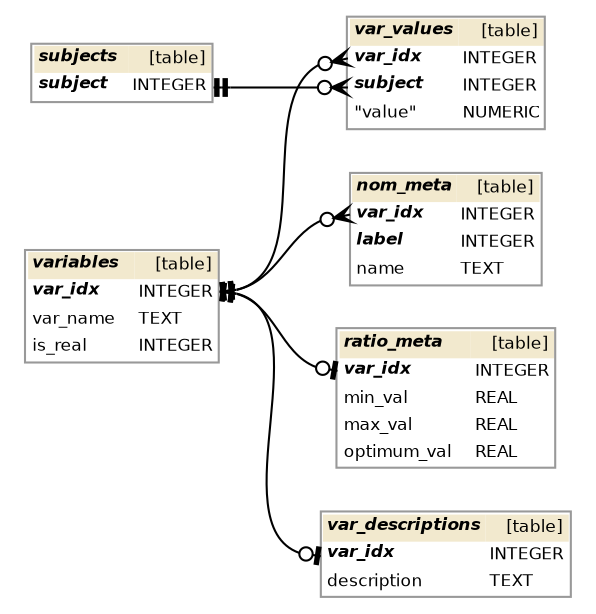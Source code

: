 digraph "SchemaCrawler_Diagram" {

  graph [
    nodesep="0.18"
    ranksep="0.46"
    rankdir="RL"
    fontname="Helvetica"
    fontsize="8"
  ];
  
  node [
    fontname="Helvetica"
    fontsize="8"
    shape="plaintext"
  ];
  
  edge [
    fontname="Helvetica"
    fontsize="8"  
    arrowsize="0.8"
  ];




  /* subjects -=-=-=-=-=-=-=-=-=-=-=-=-=- */
  "subjects_84a050c7" [
    label=<
      <table border="1" cellborder="0" cellpadding="2" cellspacing="0" bgcolor="white" color="#999999">
	<tr>
		<td colspan='2' bgcolor='#F2E9CE' align='left'><b><i>subjects</i></b></td>
		<td bgcolor='#F2E9CE' align='right'>[table]</td>
	</tr>
	<tr>
		<td port='subject_c3a2ff05.start' align='left'><b><i>subject</i></b></td>
		<td align='left'> </td>
		<td port='subject_c3a2ff05.end' align='left'>INTEGER</td>
	</tr>
      </table>
    >
  ];

  "var_values_7a63c93a":"subject_f52c5478.start":w -> "subjects_84a050c7":"subject_c3a2ff05.end":e [label=<> style="solid" dir="both" arrowhead="teetee" arrowtail="crowodot"];


  /* variables -=-=-=-=-=-=-=-=-=-=-=-=-=- */
  "variables_fb157d77" [
    label=<
      <table border="1" cellborder="0" cellpadding="2" cellspacing="0" bgcolor="white" color="#999999">
	<tr>
		<td colspan='2' bgcolor='#F2E9CE' align='left'><b><i>variables</i></b></td>
		<td bgcolor='#F2E9CE' align='right'>[table]</td>
	</tr>
	<tr>
		<td port='var_idx_24a6c82e.start' align='left'><b><i>var_idx</i></b></td>
		<td align='left'> </td>
		<td port='var_idx_24a6c82e.end' align='left'>INTEGER</td>
	</tr>
	<tr>
		<td port='var_name_7034773a.start' align='left'>var_name</td>
		<td align='left'> </td>
		<td port='var_name_7034773a.end' align='left'>TEXT</td>
	</tr>
	<tr>
		<td port='is_real_92a9d61c.start' align='left'>is_real</td>
		<td align='left'> </td>
		<td port='is_real_92a9d61c.end' align='left'>INTEGER</td>
	</tr>
      </table>
    >
  ];

  "nom_meta_52030398":"var_idx_2d809d4f.start":w -> "variables_fb157d77":"var_idx_24a6c82e.end":e [label=<> style="solid" dir="both" arrowhead="teetee" arrowtail="crowodot"];
  "ratio_meta_7df0cdb9":"var_idx_38d6b670.start":w -> "variables_fb157d77":"var_idx_24a6c82e.end":e [label=<> style="solid" dir="both" arrowhead="teetee" arrowtail="teeodot"];
  "var_descriptions_aa3db60f":"var_idx_2cb8e8c6.start":w -> "variables_fb157d77":"var_idx_24a6c82e.end":e [label=<> style="solid" dir="both" arrowhead="teetee" arrowtail="teeodot"];
  "var_values_7a63c93a":"var_idx_729aa0f1.start":w -> "variables_fb157d77":"var_idx_24a6c82e.end":e [label=<> style="solid" dir="both" arrowhead="teetee" arrowtail="crowodot"];


  /* nom_meta -=-=-=-=-=-=-=-=-=-=-=-=-=- */
  "nom_meta_52030398" [
    label=<
      <table border="1" cellborder="0" cellpadding="2" cellspacing="0" bgcolor="white" color="#999999">
	<tr>
		<td colspan='2' bgcolor='#F2E9CE' align='left'><b><i>nom_meta</i></b></td>
		<td bgcolor='#F2E9CE' align='right'>[table]</td>
	</tr>
	<tr>
		<td port='var_idx_2d809d4f.start' align='left'><b><i>var_idx</i></b></td>
		<td align='left'> </td>
		<td port='var_idx_2d809d4f.end' align='left'>INTEGER</td>
	</tr>
	<tr>
		<td port='label_f3c65d1e.start' align='left'><b><i>label</i></b></td>
		<td align='left'> </td>
		<td port='label_f3c65d1e.end' align='left'>INTEGER</td>
	</tr>
	<tr>
		<td port='name_9c832f21.start' align='left'>name</td>
		<td align='left'> </td>
		<td port='name_9c832f21.end' align='left'>TEXT</td>
	</tr>
      </table>
    >
  ];



  /* ratio_meta -=-=-=-=-=-=-=-=-=-=-=-=-=- */
  "ratio_meta_7df0cdb9" [
    label=<
      <table border="1" cellborder="0" cellpadding="2" cellspacing="0" bgcolor="white" color="#999999">
	<tr>
		<td colspan='2' bgcolor='#F2E9CE' align='left'><b><i>ratio_meta</i></b></td>
		<td bgcolor='#F2E9CE' align='right'>[table]</td>
	</tr>
	<tr>
		<td port='var_idx_38d6b670.start' align='left'><b><i>var_idx</i></b></td>
		<td align='left'> </td>
		<td port='var_idx_38d6b670.end' align='left'>INTEGER</td>
	</tr>
	<tr>
		<td port='min_val_6a2d387f.start' align='left'>min_val</td>
		<td align='left'> </td>
		<td port='min_val_6a2d387f.end' align='left'>REAL</td>
	</tr>
	<tr>
		<td port='max_val_5d135e91.start' align='left'>max_val</td>
		<td align='left'> </td>
		<td port='max_val_5d135e91.end' align='left'>REAL</td>
	</tr>
	<tr>
		<td port='optimum_val_4e449e1c.start' align='left'>optimum_val</td>
		<td align='left'> </td>
		<td port='optimum_val_4e449e1c.end' align='left'>REAL</td>
	</tr>
      </table>
    >
  ];



  /* var_descriptions -=-=-=-=-=-=-=-=-=-=-=-=-=- */
  "var_descriptions_aa3db60f" [
    label=<
      <table border="1" cellborder="0" cellpadding="2" cellspacing="0" bgcolor="white" color="#999999">
	<tr>
		<td colspan='2' bgcolor='#F2E9CE' align='left'><b><i>var_descriptions</i></b></td>
		<td bgcolor='#F2E9CE' align='right'>[table]</td>
	</tr>
	<tr>
		<td port='var_idx_2cb8e8c6.start' align='left'><b><i>var_idx</i></b></td>
		<td align='left'> </td>
		<td port='var_idx_2cb8e8c6.end' align='left'>INTEGER</td>
	</tr>
	<tr>
		<td port='description_522b529d.start' align='left'>description</td>
		<td align='left'> </td>
		<td port='description_522b529d.end' align='left'>TEXT</td>
	</tr>
      </table>
    >
  ];



  /* var_values -=-=-=-=-=-=-=-=-=-=-=-=-=- */
  "var_values_7a63c93a" [
    label=<
      <table border="1" cellborder="0" cellpadding="2" cellspacing="0" bgcolor="white" color="#999999">
	<tr>
		<td colspan='2' bgcolor='#F2E9CE' align='left'><b><i>var_values</i></b></td>
		<td bgcolor='#F2E9CE' align='right'>[table]</td>
	</tr>
	<tr>
		<td port='var_idx_729aa0f1.start' align='left'><b><i>var_idx</i></b></td>
		<td align='left'> </td>
		<td port='var_idx_729aa0f1.end' align='left'>INTEGER</td>
	</tr>
	<tr>
		<td port='subject_f52c5478.start' align='left'><b><i>subject</i></b></td>
		<td align='left'> </td>
		<td port='subject_f52c5478.end' align='left'>INTEGER</td>
	</tr>
	<tr>
		<td port='value_39fb7abf.start' align='left'>"value"</td>
		<td align='left'> </td>
		<td port='value_39fb7abf.end' align='left'>NUMERIC</td>
	</tr>
      </table>
    >
  ];



}
